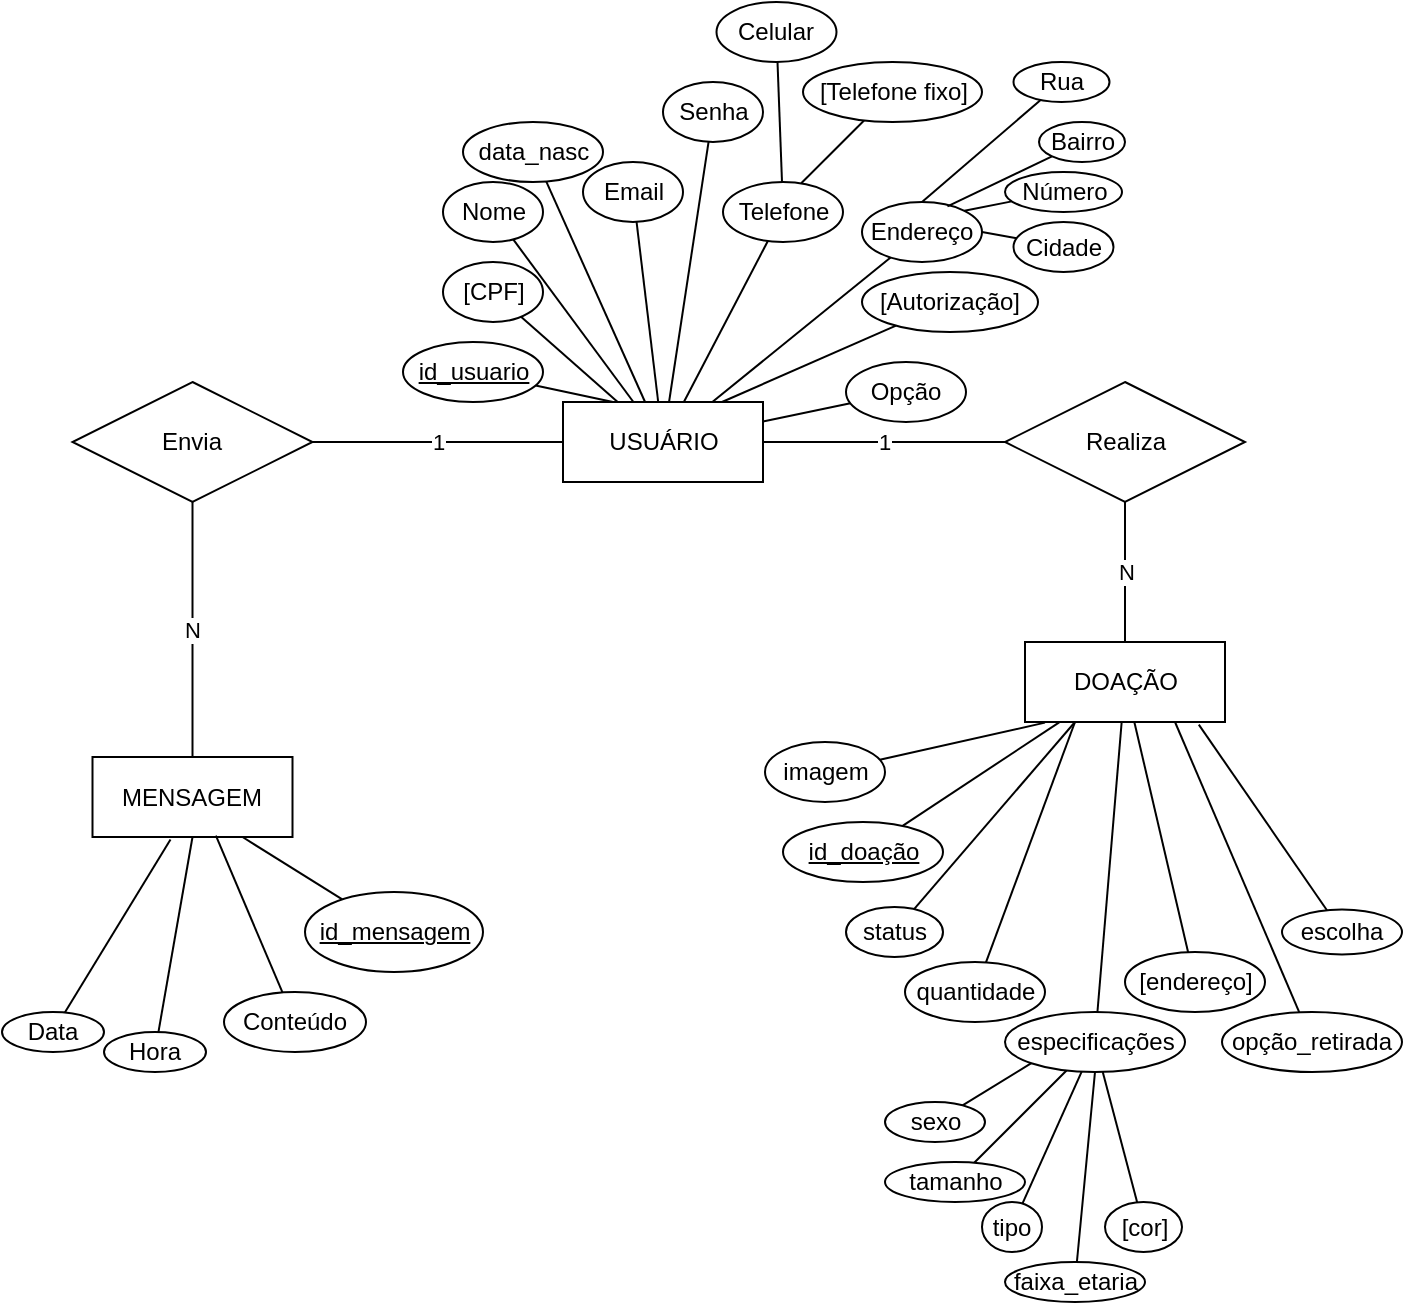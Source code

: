 <mxfile version="14.9.5" type="device"><diagram id="PgG3Sf6uv49iwFw1quYE" name="Page-1"><mxGraphModel dx="875" dy="462" grid="1" gridSize="10" guides="1" tooltips="1" connect="1" arrows="1" fold="1" page="1" pageScale="1" pageWidth="827" pageHeight="1169" math="0" shadow="0"><root><mxCell id="0"/><mxCell id="1" parent="0"/><mxCell id="pj32Op0V4-a-WAxRExHJ-1" value="USUÁRIO" style="whiteSpace=wrap;html=1;align=center;" parent="1" vertex="1"><mxGeometry x="380.5" y="250" width="100" height="40" as="geometry"/></mxCell><mxCell id="pj32Op0V4-a-WAxRExHJ-5" style="rounded=0;orthogonalLoop=1;jettySize=auto;html=1;entryX=0.25;entryY=0;entryDx=0;entryDy=0;endArrow=none;endFill=0;" parent="1" source="pj32Op0V4-a-WAxRExHJ-4" target="pj32Op0V4-a-WAxRExHJ-1" edge="1"><mxGeometry relative="1" as="geometry"/></mxCell><mxCell id="pj32Op0V4-a-WAxRExHJ-4" value="id_usuario" style="ellipse;whiteSpace=wrap;html=1;align=center;fontStyle=4;" parent="1" vertex="1"><mxGeometry x="300.5" y="220" width="70" height="30" as="geometry"/></mxCell><mxCell id="pj32Op0V4-a-WAxRExHJ-8" style="edgeStyle=none;rounded=0;orthogonalLoop=1;jettySize=auto;html=1;endArrow=none;endFill=0;" parent="1" source="pj32Op0V4-a-WAxRExHJ-7" target="pj32Op0V4-a-WAxRExHJ-1" edge="1"><mxGeometry relative="1" as="geometry"/></mxCell><mxCell id="pj32Op0V4-a-WAxRExHJ-7" value="[CPF]" style="ellipse;whiteSpace=wrap;html=1;align=center;" parent="1" vertex="1"><mxGeometry x="320.5" y="180" width="50" height="30" as="geometry"/></mxCell><mxCell id="pj32Op0V4-a-WAxRExHJ-10" style="edgeStyle=none;rounded=0;orthogonalLoop=1;jettySize=auto;html=1;endArrow=none;endFill=0;" parent="1" source="pj32Op0V4-a-WAxRExHJ-9" target="pj32Op0V4-a-WAxRExHJ-1" edge="1"><mxGeometry relative="1" as="geometry"/></mxCell><mxCell id="pj32Op0V4-a-WAxRExHJ-9" value="Nome" style="ellipse;whiteSpace=wrap;html=1;align=center;" parent="1" vertex="1"><mxGeometry x="320.5" y="140" width="50" height="30" as="geometry"/></mxCell><mxCell id="pj32Op0V4-a-WAxRExHJ-12" style="edgeStyle=none;rounded=0;orthogonalLoop=1;jettySize=auto;html=1;endArrow=none;endFill=0;" parent="1" source="pj32Op0V4-a-WAxRExHJ-11" target="pj32Op0V4-a-WAxRExHJ-1" edge="1"><mxGeometry relative="1" as="geometry"/></mxCell><mxCell id="pj32Op0V4-a-WAxRExHJ-11" value="data_nasc" style="ellipse;whiteSpace=wrap;html=1;align=center;" parent="1" vertex="1"><mxGeometry x="330.5" y="110" width="70" height="30" as="geometry"/></mxCell><mxCell id="pj32Op0V4-a-WAxRExHJ-15" style="edgeStyle=none;rounded=0;orthogonalLoop=1;jettySize=auto;html=1;endArrow=none;endFill=0;" parent="1" source="pj32Op0V4-a-WAxRExHJ-14" target="pj32Op0V4-a-WAxRExHJ-1" edge="1"><mxGeometry relative="1" as="geometry"/></mxCell><mxCell id="pj32Op0V4-a-WAxRExHJ-14" value="Email" style="ellipse;whiteSpace=wrap;html=1;align=center;" parent="1" vertex="1"><mxGeometry x="390.5" y="130" width="50" height="30" as="geometry"/></mxCell><mxCell id="pj32Op0V4-a-WAxRExHJ-17" style="edgeStyle=none;rounded=0;orthogonalLoop=1;jettySize=auto;html=1;endArrow=none;endFill=0;" parent="1" source="pj32Op0V4-a-WAxRExHJ-16" target="pj32Op0V4-a-WAxRExHJ-1" edge="1"><mxGeometry relative="1" as="geometry"/></mxCell><mxCell id="pj32Op0V4-a-WAxRExHJ-16" value="Senha" style="ellipse;whiteSpace=wrap;html=1;align=center;" parent="1" vertex="1"><mxGeometry x="430.5" y="90" width="50" height="30" as="geometry"/></mxCell><mxCell id="pj32Op0V4-a-WAxRExHJ-19" style="edgeStyle=none;rounded=0;orthogonalLoop=1;jettySize=auto;html=1;endArrow=none;endFill=0;" parent="1" source="pj32Op0V4-a-WAxRExHJ-18" target="pj32Op0V4-a-WAxRExHJ-1" edge="1"><mxGeometry relative="1" as="geometry"/></mxCell><mxCell id="pj32Op0V4-a-WAxRExHJ-18" value="Telefone" style="ellipse;whiteSpace=wrap;html=1;align=center;" parent="1" vertex="1"><mxGeometry x="460.5" y="140" width="60" height="30" as="geometry"/></mxCell><mxCell id="pj32Op0V4-a-WAxRExHJ-22" style="edgeStyle=none;rounded=0;orthogonalLoop=1;jettySize=auto;html=1;endArrow=none;endFill=0;" parent="1" source="pj32Op0V4-a-WAxRExHJ-20" target="pj32Op0V4-a-WAxRExHJ-18" edge="1"><mxGeometry relative="1" as="geometry"/></mxCell><mxCell id="pj32Op0V4-a-WAxRExHJ-20" value="Celular" style="ellipse;whiteSpace=wrap;html=1;align=center;" parent="1" vertex="1"><mxGeometry x="457.25" y="50" width="60" height="30" as="geometry"/></mxCell><mxCell id="pj32Op0V4-a-WAxRExHJ-24" style="edgeStyle=none;rounded=0;orthogonalLoop=1;jettySize=auto;html=1;entryX=0.652;entryY=0.022;entryDx=0;entryDy=0;entryPerimeter=0;endArrow=none;endFill=0;" parent="1" source="pj32Op0V4-a-WAxRExHJ-23" target="pj32Op0V4-a-WAxRExHJ-18" edge="1"><mxGeometry relative="1" as="geometry"/></mxCell><mxCell id="pj32Op0V4-a-WAxRExHJ-23" value="[Telefone fixo]" style="ellipse;whiteSpace=wrap;html=1;align=center;" parent="1" vertex="1"><mxGeometry x="500.5" y="80" width="89.5" height="30" as="geometry"/></mxCell><mxCell id="pj32Op0V4-a-WAxRExHJ-26" style="edgeStyle=none;rounded=0;orthogonalLoop=1;jettySize=auto;html=1;endArrow=none;endFill=0;" parent="1" source="pj32Op0V4-a-WAxRExHJ-25" target="pj32Op0V4-a-WAxRExHJ-1" edge="1"><mxGeometry relative="1" as="geometry"/></mxCell><mxCell id="pj32Op0V4-a-WAxRExHJ-25" value="Endereço" style="ellipse;whiteSpace=wrap;html=1;align=center;" parent="1" vertex="1"><mxGeometry x="530" y="150" width="60" height="30" as="geometry"/></mxCell><mxCell id="pj32Op0V4-a-WAxRExHJ-28" style="edgeStyle=none;rounded=0;orthogonalLoop=1;jettySize=auto;html=1;endArrow=none;endFill=0;" parent="1" source="pj32Op0V4-a-WAxRExHJ-27" target="pj32Op0V4-a-WAxRExHJ-1" edge="1"><mxGeometry relative="1" as="geometry"/></mxCell><mxCell id="pj32Op0V4-a-WAxRExHJ-27" value="Opção" style="ellipse;whiteSpace=wrap;html=1;align=center;" parent="1" vertex="1"><mxGeometry x="522" y="230" width="60" height="30" as="geometry"/></mxCell><mxCell id="pj32Op0V4-a-WAxRExHJ-30" value="DOAÇÃO" style="whiteSpace=wrap;html=1;align=center;" parent="1" vertex="1"><mxGeometry x="611.5" y="370" width="100" height="40" as="geometry"/></mxCell><mxCell id="pj32Op0V4-a-WAxRExHJ-36" value="1" style="edgeStyle=none;rounded=0;orthogonalLoop=1;jettySize=auto;html=1;entryX=1;entryY=0.5;entryDx=0;entryDy=0;endArrow=none;endFill=0;" parent="1" source="pj32Op0V4-a-WAxRExHJ-35" target="pj32Op0V4-a-WAxRExHJ-1" edge="1"><mxGeometry relative="1" as="geometry"/></mxCell><mxCell id="pj32Op0V4-a-WAxRExHJ-37" value="N" style="edgeStyle=none;rounded=0;orthogonalLoop=1;jettySize=auto;html=1;entryX=0.5;entryY=0;entryDx=0;entryDy=0;endArrow=none;endFill=0;" parent="1" source="pj32Op0V4-a-WAxRExHJ-35" target="pj32Op0V4-a-WAxRExHJ-30" edge="1"><mxGeometry relative="1" as="geometry"/></mxCell><mxCell id="pj32Op0V4-a-WAxRExHJ-35" value="Realiza" style="shape=rhombus;perimeter=rhombusPerimeter;whiteSpace=wrap;html=1;align=center;" parent="1" vertex="1"><mxGeometry x="601.5" y="240" width="120" height="60" as="geometry"/></mxCell><mxCell id="TxhhpGgmzMrY_V-1xmb4-1" value="N" style="rounded=0;orthogonalLoop=1;jettySize=auto;html=1;entryX=0.5;entryY=0;entryDx=0;entryDy=0;endArrow=none;endFill=0;" parent="1" source="pj32Op0V4-a-WAxRExHJ-38" target="pj32Op0V4-a-WAxRExHJ-133" edge="1"><mxGeometry relative="1" as="geometry"/></mxCell><mxCell id="X1XzBj0OzUBpgaV102Bu-2" value="1" style="rounded=0;orthogonalLoop=1;jettySize=auto;html=1;endArrow=none;endFill=0;" parent="1" source="pj32Op0V4-a-WAxRExHJ-38" target="pj32Op0V4-a-WAxRExHJ-1" edge="1"><mxGeometry relative="1" as="geometry"/></mxCell><mxCell id="pj32Op0V4-a-WAxRExHJ-38" value="Envia" style="shape=rhombus;perimeter=rhombusPerimeter;whiteSpace=wrap;html=1;align=center;" parent="1" vertex="1"><mxGeometry x="135.25" y="240" width="120" height="60" as="geometry"/></mxCell><mxCell id="pj32Op0V4-a-WAxRExHJ-85" style="edgeStyle=none;rounded=0;orthogonalLoop=1;jettySize=auto;html=1;entryX=0.1;entryY=1.008;entryDx=0;entryDy=0;endArrow=none;endFill=0;entryPerimeter=0;" parent="1" source="pj32Op0V4-a-WAxRExHJ-74" target="pj32Op0V4-a-WAxRExHJ-30" edge="1"><mxGeometry relative="1" as="geometry"/></mxCell><mxCell id="pj32Op0V4-a-WAxRExHJ-74" value="imagem" style="ellipse;whiteSpace=wrap;html=1;align=center;" parent="1" vertex="1"><mxGeometry x="481.5" y="420" width="60" height="30" as="geometry"/></mxCell><mxCell id="pj32Op0V4-a-WAxRExHJ-86" style="edgeStyle=none;rounded=0;orthogonalLoop=1;jettySize=auto;html=1;entryX=0.171;entryY=1.004;entryDx=0;entryDy=0;entryPerimeter=0;endArrow=none;endFill=0;" parent="1" source="pj32Op0V4-a-WAxRExHJ-75" target="pj32Op0V4-a-WAxRExHJ-30" edge="1"><mxGeometry relative="1" as="geometry"/></mxCell><mxCell id="pj32Op0V4-a-WAxRExHJ-75" value="id_doação" style="ellipse;whiteSpace=wrap;html=1;align=center;fontStyle=4;" parent="1" vertex="1"><mxGeometry x="490.5" y="460" width="80" height="30" as="geometry"/></mxCell><mxCell id="pj32Op0V4-a-WAxRExHJ-91" style="edgeStyle=none;rounded=0;orthogonalLoop=1;jettySize=auto;html=1;endArrow=none;endFill=0;" parent="1" source="pj32Op0V4-a-WAxRExHJ-77" target="pj32Op0V4-a-WAxRExHJ-30" edge="1"><mxGeometry relative="1" as="geometry"/></mxCell><mxCell id="pj32Op0V4-a-WAxRExHJ-77" value="especificações" style="ellipse;whiteSpace=wrap;html=1;align=center;" parent="1" vertex="1"><mxGeometry x="601.5" y="555" width="90" height="30" as="geometry"/></mxCell><mxCell id="pj32Op0V4-a-WAxRExHJ-88" style="edgeStyle=none;rounded=0;orthogonalLoop=1;jettySize=auto;html=1;entryX=0.25;entryY=1;entryDx=0;entryDy=0;endArrow=none;endFill=0;" parent="1" source="pj32Op0V4-a-WAxRExHJ-78" target="pj32Op0V4-a-WAxRExHJ-30" edge="1"><mxGeometry relative="1" as="geometry"/></mxCell><mxCell id="pj32Op0V4-a-WAxRExHJ-78" value="quantidade" style="ellipse;whiteSpace=wrap;html=1;align=center;" parent="1" vertex="1"><mxGeometry x="551.5" y="530" width="70" height="30" as="geometry"/></mxCell><mxCell id="pj32Op0V4-a-WAxRExHJ-92" style="edgeStyle=none;rounded=0;orthogonalLoop=1;jettySize=auto;html=1;endArrow=none;endFill=0;" parent="1" source="pj32Op0V4-a-WAxRExHJ-89" target="pj32Op0V4-a-WAxRExHJ-30" edge="1"><mxGeometry relative="1" as="geometry"/></mxCell><mxCell id="pj32Op0V4-a-WAxRExHJ-89" value="[endereço]" style="ellipse;whiteSpace=wrap;html=1;align=center;" parent="1" vertex="1"><mxGeometry x="661.5" y="525" width="70" height="30" as="geometry"/></mxCell><mxCell id="pj32Op0V4-a-WAxRExHJ-94" style="edgeStyle=none;rounded=0;orthogonalLoop=1;jettySize=auto;html=1;entryX=0.75;entryY=1;entryDx=0;entryDy=0;endArrow=none;endFill=0;" parent="1" source="pj32Op0V4-a-WAxRExHJ-93" target="pj32Op0V4-a-WAxRExHJ-30" edge="1"><mxGeometry relative="1" as="geometry"/></mxCell><mxCell id="pj32Op0V4-a-WAxRExHJ-93" value="opção_retirada" style="ellipse;whiteSpace=wrap;html=1;align=center;" parent="1" vertex="1"><mxGeometry x="710" y="555" width="90" height="30" as="geometry"/></mxCell><mxCell id="pj32Op0V4-a-WAxRExHJ-96" style="edgeStyle=none;rounded=0;orthogonalLoop=1;jettySize=auto;html=1;entryX=0;entryY=1;entryDx=0;entryDy=0;endArrow=none;endFill=0;" parent="1" source="pj32Op0V4-a-WAxRExHJ-95" target="pj32Op0V4-a-WAxRExHJ-77" edge="1"><mxGeometry relative="1" as="geometry"/></mxCell><mxCell id="pj32Op0V4-a-WAxRExHJ-95" value="sexo" style="ellipse;whiteSpace=wrap;html=1;align=center;" parent="1" vertex="1"><mxGeometry x="541.5" y="600" width="50" height="20" as="geometry"/></mxCell><mxCell id="pj32Op0V4-a-WAxRExHJ-98" style="edgeStyle=none;rounded=0;orthogonalLoop=1;jettySize=auto;html=1;endArrow=none;endFill=0;" parent="1" source="pj32Op0V4-a-WAxRExHJ-97" target="pj32Op0V4-a-WAxRExHJ-77" edge="1"><mxGeometry relative="1" as="geometry"/></mxCell><mxCell id="pj32Op0V4-a-WAxRExHJ-97" value="tamanho" style="ellipse;whiteSpace=wrap;html=1;align=center;" parent="1" vertex="1"><mxGeometry x="541.5" y="630" width="70" height="20" as="geometry"/></mxCell><mxCell id="pj32Op0V4-a-WAxRExHJ-100" style="edgeStyle=none;rounded=0;orthogonalLoop=1;jettySize=auto;html=1;entryX=0.5;entryY=1;entryDx=0;entryDy=0;endArrow=none;endFill=0;" parent="1" source="pj32Op0V4-a-WAxRExHJ-99" target="pj32Op0V4-a-WAxRExHJ-77" edge="1"><mxGeometry relative="1" as="geometry"/></mxCell><mxCell id="pj32Op0V4-a-WAxRExHJ-99" value="faixa_etaria" style="ellipse;whiteSpace=wrap;html=1;align=center;" parent="1" vertex="1"><mxGeometry x="601.5" y="680" width="70" height="20" as="geometry"/></mxCell><mxCell id="pj32Op0V4-a-WAxRExHJ-106" style="edgeStyle=none;rounded=0;orthogonalLoop=1;jettySize=auto;html=1;endArrow=none;endFill=0;" parent="1" source="pj32Op0V4-a-WAxRExHJ-104" target="pj32Op0V4-a-WAxRExHJ-77" edge="1"><mxGeometry relative="1" as="geometry"/></mxCell><mxCell id="pj32Op0V4-a-WAxRExHJ-104" value="tipo" style="ellipse;whiteSpace=wrap;html=1;align=center;" parent="1" vertex="1"><mxGeometry x="590" y="650" width="30" height="25" as="geometry"/></mxCell><mxCell id="pj32Op0V4-a-WAxRExHJ-108" style="edgeStyle=none;rounded=0;orthogonalLoop=1;jettySize=auto;html=1;endArrow=none;endFill=0;" parent="1" source="pj32Op0V4-a-WAxRExHJ-107" target="pj32Op0V4-a-WAxRExHJ-77" edge="1"><mxGeometry relative="1" as="geometry"/></mxCell><mxCell id="pj32Op0V4-a-WAxRExHJ-107" value="[cor]" style="ellipse;whiteSpace=wrap;html=1;align=center;" parent="1" vertex="1"><mxGeometry x="651.5" y="650" width="38.5" height="25" as="geometry"/></mxCell><mxCell id="pj32Op0V4-a-WAxRExHJ-133" value="MENSAGEM" style="whiteSpace=wrap;html=1;align=center;" parent="1" vertex="1"><mxGeometry x="145.25" y="427.5" width="100" height="40" as="geometry"/></mxCell><mxCell id="pj32Op0V4-a-WAxRExHJ-141" style="edgeStyle=none;rounded=0;orthogonalLoop=1;jettySize=auto;html=1;entryX=0.39;entryY=1.03;entryDx=0;entryDy=0;entryPerimeter=0;endArrow=none;endFill=0;" parent="1" source="pj32Op0V4-a-WAxRExHJ-140" target="pj32Op0V4-a-WAxRExHJ-133" edge="1"><mxGeometry relative="1" as="geometry"/></mxCell><mxCell id="pj32Op0V4-a-WAxRExHJ-140" value="Data" style="ellipse;whiteSpace=wrap;html=1;align=center;" parent="1" vertex="1"><mxGeometry x="100" y="555" width="51" height="20" as="geometry"/></mxCell><mxCell id="pj32Op0V4-a-WAxRExHJ-143" style="edgeStyle=none;rounded=0;orthogonalLoop=1;jettySize=auto;html=1;entryX=0.5;entryY=1;entryDx=0;entryDy=0;endArrow=none;endFill=0;" parent="1" source="pj32Op0V4-a-WAxRExHJ-142" target="pj32Op0V4-a-WAxRExHJ-133" edge="1"><mxGeometry relative="1" as="geometry"/></mxCell><mxCell id="pj32Op0V4-a-WAxRExHJ-142" value="Hora" style="ellipse;whiteSpace=wrap;html=1;align=center;" parent="1" vertex="1"><mxGeometry x="151" y="565" width="51" height="20" as="geometry"/></mxCell><mxCell id="pj32Op0V4-a-WAxRExHJ-145" style="edgeStyle=none;rounded=0;orthogonalLoop=1;jettySize=auto;html=1;entryX=0.617;entryY=0.984;entryDx=0;entryDy=0;entryPerimeter=0;endArrow=none;endFill=0;" parent="1" source="pj32Op0V4-a-WAxRExHJ-144" target="pj32Op0V4-a-WAxRExHJ-133" edge="1"><mxGeometry relative="1" as="geometry"/></mxCell><mxCell id="pj32Op0V4-a-WAxRExHJ-144" value="Conteúdo" style="ellipse;whiteSpace=wrap;html=1;align=center;" parent="1" vertex="1"><mxGeometry x="211" y="545" width="71" height="30" as="geometry"/></mxCell><mxCell id="eQLofSUklmgWl-fLQFE8-1" style="rounded=0;orthogonalLoop=1;jettySize=auto;html=1;entryX=0.75;entryY=1;entryDx=0;entryDy=0;startArrow=none;startFill=0;endArrow=none;endFill=0;" parent="1" source="rpoq0EZsSerspkeEySaX-2" target="pj32Op0V4-a-WAxRExHJ-133" edge="1"><mxGeometry relative="1" as="geometry"/></mxCell><mxCell id="rpoq0EZsSerspkeEySaX-2" value="id_mensagem" style="ellipse;whiteSpace=wrap;html=1;align=center;fontStyle=4;" parent="1" vertex="1"><mxGeometry x="251.5" y="495" width="89" height="40" as="geometry"/></mxCell><mxCell id="X1XzBj0OzUBpgaV102Bu-1" style="edgeStyle=orthogonalEdgeStyle;rounded=0;orthogonalLoop=1;jettySize=auto;html=1;exitX=0.5;exitY=1;exitDx=0;exitDy=0;" parent="1" source="pj32Op0V4-a-WAxRExHJ-20" target="pj32Op0V4-a-WAxRExHJ-20" edge="1"><mxGeometry relative="1" as="geometry"/></mxCell><mxCell id="X1XzBj0OzUBpgaV102Bu-5" style="rounded=0;orthogonalLoop=1;jettySize=auto;html=1;entryX=0.25;entryY=1;entryDx=0;entryDy=0;endArrow=none;endFill=0;elbow=vertical;" parent="1" source="X1XzBj0OzUBpgaV102Bu-4" target="pj32Op0V4-a-WAxRExHJ-30" edge="1"><mxGeometry relative="1" as="geometry"/></mxCell><mxCell id="X1XzBj0OzUBpgaV102Bu-4" value="status" style="ellipse;whiteSpace=wrap;html=1;align=center;" parent="1" vertex="1"><mxGeometry x="522" y="502.5" width="48.5" height="25" as="geometry"/></mxCell><mxCell id="X1XzBj0OzUBpgaV102Bu-8" style="edgeStyle=none;rounded=0;orthogonalLoop=1;jettySize=auto;html=1;entryX=0.869;entryY=1.032;entryDx=0;entryDy=0;entryPerimeter=0;endArrow=none;endFill=0;" parent="1" source="X1XzBj0OzUBpgaV102Bu-7" target="pj32Op0V4-a-WAxRExHJ-30" edge="1"><mxGeometry relative="1" as="geometry"/></mxCell><mxCell id="X1XzBj0OzUBpgaV102Bu-7" value="escolha" style="ellipse;whiteSpace=wrap;html=1;align=center;" parent="1" vertex="1"><mxGeometry x="740" y="503.75" width="60" height="22.5" as="geometry"/></mxCell><mxCell id="X1XzBj0OzUBpgaV102Bu-10" style="edgeStyle=none;rounded=0;orthogonalLoop=1;jettySize=auto;html=1;entryX=0.5;entryY=0;entryDx=0;entryDy=0;endArrow=none;endFill=0;" parent="1" source="X1XzBj0OzUBpgaV102Bu-9" target="pj32Op0V4-a-WAxRExHJ-25" edge="1"><mxGeometry relative="1" as="geometry"/></mxCell><mxCell id="X1XzBj0OzUBpgaV102Bu-9" value="Rua" style="ellipse;whiteSpace=wrap;html=1;align=center;" parent="1" vertex="1"><mxGeometry x="605.75" y="80" width="48" height="20" as="geometry"/></mxCell><mxCell id="X1XzBj0OzUBpgaV102Bu-12" style="edgeStyle=none;rounded=0;orthogonalLoop=1;jettySize=auto;html=1;entryX=0.712;entryY=0.073;entryDx=0;entryDy=0;endArrow=none;endFill=0;entryPerimeter=0;" parent="1" source="X1XzBj0OzUBpgaV102Bu-11" target="pj32Op0V4-a-WAxRExHJ-25" edge="1"><mxGeometry relative="1" as="geometry"/></mxCell><mxCell id="X1XzBj0OzUBpgaV102Bu-11" value="Bairro" style="ellipse;whiteSpace=wrap;html=1;align=center;" parent="1" vertex="1"><mxGeometry x="618.5" y="110" width="43" height="20" as="geometry"/></mxCell><mxCell id="X1XzBj0OzUBpgaV102Bu-14" style="edgeStyle=none;rounded=0;orthogonalLoop=1;jettySize=auto;html=1;entryX=1;entryY=0;entryDx=0;entryDy=0;endArrow=none;endFill=0;" parent="1" source="X1XzBj0OzUBpgaV102Bu-13" target="pj32Op0V4-a-WAxRExHJ-25" edge="1"><mxGeometry relative="1" as="geometry"/></mxCell><mxCell id="X1XzBj0OzUBpgaV102Bu-13" value="Número" style="ellipse;whiteSpace=wrap;html=1;align=center;" parent="1" vertex="1"><mxGeometry x="601.5" y="135" width="58.5" height="20" as="geometry"/></mxCell><mxCell id="X1XzBj0OzUBpgaV102Bu-19" style="edgeStyle=none;rounded=0;orthogonalLoop=1;jettySize=auto;html=1;entryX=1;entryY=0.5;entryDx=0;entryDy=0;endArrow=none;endFill=0;" parent="1" source="X1XzBj0OzUBpgaV102Bu-18" target="pj32Op0V4-a-WAxRExHJ-25" edge="1"><mxGeometry relative="1" as="geometry"/></mxCell><mxCell id="X1XzBj0OzUBpgaV102Bu-18" value="Cidade" style="ellipse;whiteSpace=wrap;html=1;align=center;" parent="1" vertex="1"><mxGeometry x="605.75" y="160" width="50" height="25" as="geometry"/></mxCell><mxCell id="yIVo32z0sH1idAXJ36yr-3" style="edgeStyle=none;rounded=0;orthogonalLoop=1;jettySize=auto;html=1;endArrow=none;endFill=0;" edge="1" parent="1" source="yIVo32z0sH1idAXJ36yr-1"><mxGeometry relative="1" as="geometry"><mxPoint x="460" y="250" as="targetPoint"/></mxGeometry></mxCell><mxCell id="yIVo32z0sH1idAXJ36yr-1" value="[Autorização]" style="ellipse;whiteSpace=wrap;html=1;align=center;" vertex="1" parent="1"><mxGeometry x="530" y="185" width="88" height="30" as="geometry"/></mxCell></root></mxGraphModel></diagram></mxfile>